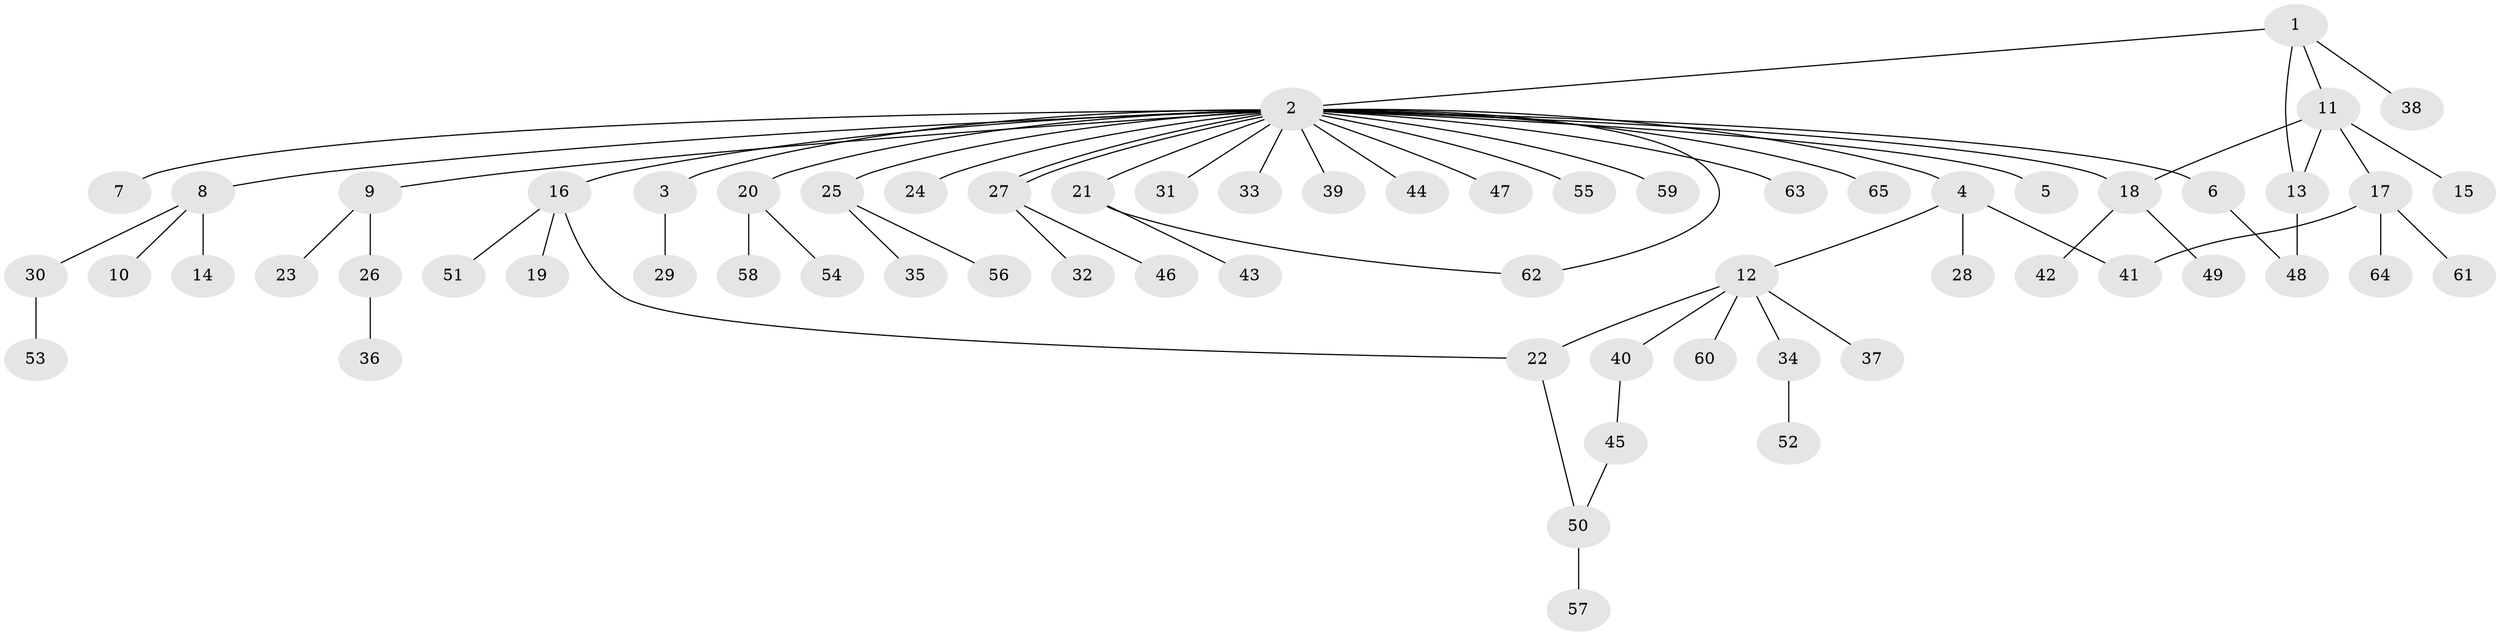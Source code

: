 // coarse degree distribution, {1: 0.5652173913043478, 3: 0.17391304347826086, 4: 0.021739130434782608, 2: 0.1956521739130435, 23: 0.021739130434782608, 5: 0.021739130434782608}
// Generated by graph-tools (version 1.1) at 2025/36/03/04/25 23:36:40]
// undirected, 65 vertices, 72 edges
graph export_dot {
  node [color=gray90,style=filled];
  1;
  2;
  3;
  4;
  5;
  6;
  7;
  8;
  9;
  10;
  11;
  12;
  13;
  14;
  15;
  16;
  17;
  18;
  19;
  20;
  21;
  22;
  23;
  24;
  25;
  26;
  27;
  28;
  29;
  30;
  31;
  32;
  33;
  34;
  35;
  36;
  37;
  38;
  39;
  40;
  41;
  42;
  43;
  44;
  45;
  46;
  47;
  48;
  49;
  50;
  51;
  52;
  53;
  54;
  55;
  56;
  57;
  58;
  59;
  60;
  61;
  62;
  63;
  64;
  65;
  1 -- 2;
  1 -- 11;
  1 -- 13;
  1 -- 38;
  2 -- 3;
  2 -- 4;
  2 -- 5;
  2 -- 6;
  2 -- 7;
  2 -- 8;
  2 -- 9;
  2 -- 16;
  2 -- 18;
  2 -- 20;
  2 -- 21;
  2 -- 24;
  2 -- 25;
  2 -- 27;
  2 -- 27;
  2 -- 31;
  2 -- 33;
  2 -- 39;
  2 -- 44;
  2 -- 47;
  2 -- 55;
  2 -- 59;
  2 -- 62;
  2 -- 63;
  2 -- 65;
  3 -- 29;
  4 -- 12;
  4 -- 28;
  4 -- 41;
  6 -- 48;
  8 -- 10;
  8 -- 14;
  8 -- 30;
  9 -- 23;
  9 -- 26;
  11 -- 13;
  11 -- 15;
  11 -- 17;
  11 -- 18;
  12 -- 22;
  12 -- 34;
  12 -- 37;
  12 -- 40;
  12 -- 60;
  13 -- 48;
  16 -- 19;
  16 -- 22;
  16 -- 51;
  17 -- 41;
  17 -- 61;
  17 -- 64;
  18 -- 42;
  18 -- 49;
  20 -- 54;
  20 -- 58;
  21 -- 43;
  21 -- 62;
  22 -- 50;
  25 -- 35;
  25 -- 56;
  26 -- 36;
  27 -- 32;
  27 -- 46;
  30 -- 53;
  34 -- 52;
  40 -- 45;
  45 -- 50;
  50 -- 57;
}
